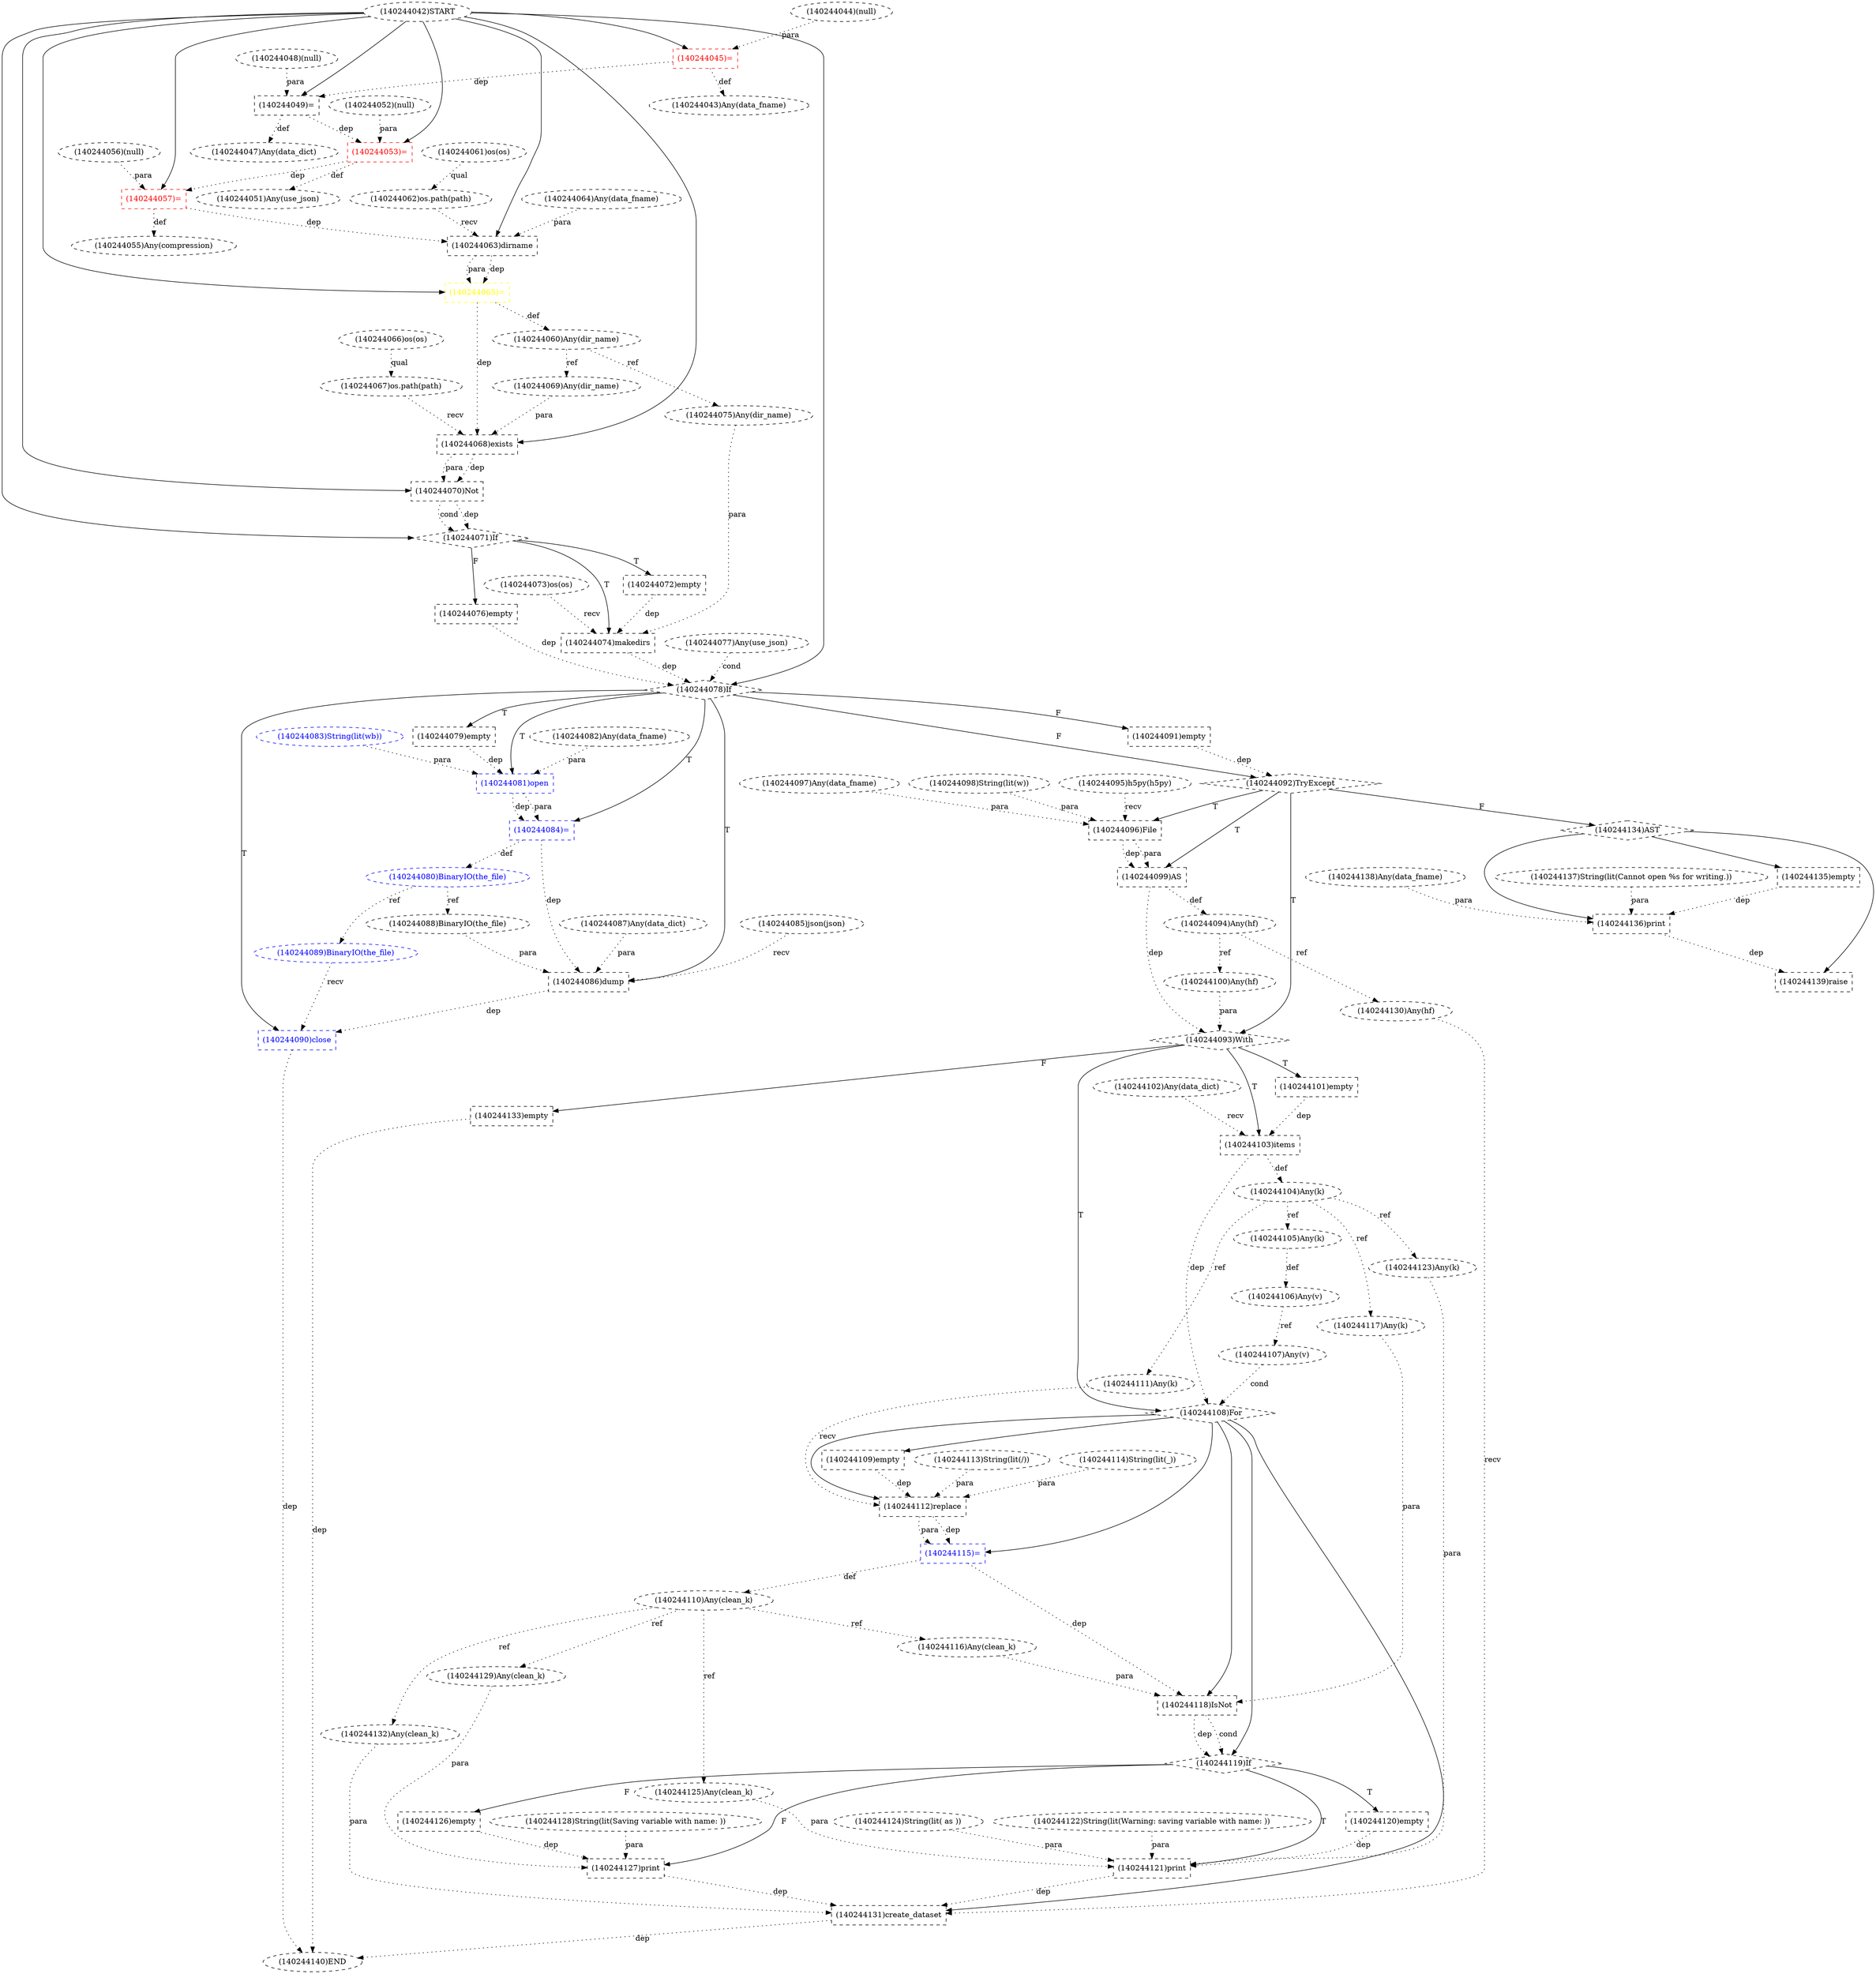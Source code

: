 digraph G {
1 [label="(140244091)empty" shape=box style=dashed]
2 [label="(140244140)END" style=dashed]
3 [label="(140244086)dump" shape=box style=dashed]
4 [label="(140244078)If" shape=diamond style=dashed]
5 [label="(140244064)Any(data_fname)" shape=ellipse style=dashed]
6 [label="(140244063)dirname" shape=box style=dashed]
7 [label="(140244134)AST" shape=diamond style=dashed]
8 [label="(140244071)If" shape=diamond style=dashed]
9 [label="(140244122)String(lit(Warning: saving variable with name: ))" shape=ellipse style=dashed]
10 [label="(140244047)Any(data_dict)" shape=ellipse style=dashed]
11 [label="(140244069)Any(dir_name)" shape=ellipse style=dashed]
12 [label="(140244084)=" shape=box style=dashed color=blue fontcolor=blue]
13 [label="(140244080)BinaryIO(the_file)" shape=ellipse style=dashed color=blue fontcolor=blue]
14 [label="(140244129)Any(clean_k)" shape=ellipse style=dashed]
15 [label="(140244132)Any(clean_k)" shape=ellipse style=dashed]
16 [label="(140244082)Any(data_fname)" shape=ellipse style=dashed]
17 [label="(140244135)empty" shape=box style=dashed]
18 [label="(140244116)Any(clean_k)" shape=ellipse style=dashed]
19 [label="(140244105)Any(k)" shape=ellipse style=dashed]
20 [label="(140244130)Any(hf)" shape=ellipse style=dashed]
21 [label="(140244076)empty" shape=box style=dashed]
22 [label="(140244139)raise" shape=box style=dashed]
23 [label="(140244123)Any(k)" shape=ellipse style=dashed]
24 [label="(140244099)AS" shape=box style=dashed]
25 [label="(140244057)=" shape=box style=dashed color=red fontcolor=red]
26 [label="(140244104)Any(k)" shape=ellipse style=dashed]
27 [label="(140244114)String(lit(_))" shape=ellipse style=dashed]
28 [label="(140244066)os(os)" shape=ellipse style=dashed]
29 [label="(140244090)close" shape=box style=dashed color=blue fontcolor=blue]
30 [label="(140244136)print" shape=box style=dashed]
31 [label="(140244085)json(json)" shape=ellipse style=dashed]
32 [label="(140244111)Any(k)" shape=ellipse style=dashed]
33 [label="(140244097)Any(data_fname)" shape=ellipse style=dashed]
34 [label="(140244073)os(os)" shape=ellipse style=dashed]
35 [label="(140244107)Any(v)" shape=ellipse style=dashed]
36 [label="(140244137)String(lit(Cannot open %s for writing.))" shape=ellipse style=dashed]
37 [label="(140244042)START" style=dashed]
38 [label="(140244126)empty" shape=box style=dashed]
39 [label="(140244125)Any(clean_k)" shape=ellipse style=dashed]
40 [label="(140244102)Any(data_dict)" shape=ellipse style=dashed]
41 [label="(140244103)items" shape=box style=dashed]
42 [label="(140244053)=" shape=box style=dashed color=red fontcolor=red]
43 [label="(140244088)BinaryIO(the_file)" shape=ellipse style=dashed]
44 [label="(140244101)empty" shape=box style=dashed]
45 [label="(140244087)Any(data_dict)" shape=ellipse style=dashed]
46 [label="(140244051)Any(use_json)" shape=ellipse style=dashed]
47 [label="(140244068)exists" shape=box style=dashed]
48 [label="(140244128)String(lit(Saving variable with name: ))" shape=ellipse style=dashed]
49 [label="(140244077)Any(use_json)" shape=ellipse style=dashed]
50 [label="(140244083)String(lit(wb))" shape=ellipse style=dashed color=blue fontcolor=blue]
51 [label="(140244094)Any(hf)" shape=ellipse style=dashed]
52 [label="(140244121)print" shape=box style=dashed]
53 [label="(140244070)Not" shape=box style=dashed]
54 [label="(140244112)replace" shape=box style=dashed]
55 [label="(140244118)IsNot" shape=box style=dashed]
56 [label="(140244062)os.path(path)" shape=ellipse style=dashed]
57 [label="(140244060)Any(dir_name)" shape=ellipse style=dashed]
58 [label="(140244138)Any(data_fname)" shape=ellipse style=dashed]
59 [label="(140244075)Any(dir_name)" shape=ellipse style=dashed]
60 [label="(140244108)For" shape=diamond style=dashed]
61 [label="(140244089)BinaryIO(the_file)" shape=ellipse style=dashed color=blue fontcolor=blue]
62 [label="(140244056)(null)" shape=ellipse style=dashed]
63 [label="(140244113)String(lit(/))" shape=ellipse style=dashed]
64 [label="(140244044)(null)" shape=ellipse style=dashed]
65 [label="(140244098)String(lit(w))" shape=ellipse style=dashed]
66 [label="(140244119)If" shape=diamond style=dashed]
67 [label="(140244048)(null)" shape=ellipse style=dashed]
68 [label="(140244079)empty" shape=box style=dashed]
69 [label="(140244049)=" shape=box style=dashed color=black fontcolor=black]
70 [label="(140244110)Any(clean_k)" shape=ellipse style=dashed]
71 [label="(140244052)(null)" shape=ellipse style=dashed]
72 [label="(140244067)os.path(path)" shape=ellipse style=dashed]
73 [label="(140244065)=" shape=box style=dashed color=yellow fontcolor=yellow]
74 [label="(140244043)Any(data_fname)" shape=ellipse style=dashed]
75 [label="(140244055)Any(compression)" shape=ellipse style=dashed]
76 [label="(140244092)TryExcept" shape=diamond style=dashed]
77 [label="(140244115)=" shape=box style=dashed color=blue fontcolor=blue]
78 [label="(140244072)empty" shape=box style=dashed]
79 [label="(140244109)empty" shape=box style=dashed]
80 [label="(140244100)Any(hf)" shape=ellipse style=dashed]
81 [label="(140244061)os(os)" shape=ellipse style=dashed]
82 [label="(140244074)makedirs" shape=box style=dashed]
83 [label="(140244095)h5py(h5py)" shape=ellipse style=dashed]
84 [label="(140244096)File" shape=box style=dashed]
85 [label="(140244093)With" shape=diamond style=dashed]
86 [label="(140244124)String(lit( as ))" shape=ellipse style=dashed]
87 [label="(140244106)Any(v)" shape=ellipse style=dashed]
88 [label="(140244120)empty" shape=box style=dashed]
89 [label="(140244127)print" shape=box style=dashed]
90 [label="(140244081)open" shape=box style=dashed color=blue fontcolor=blue]
91 [label="(140244117)Any(k)" shape=ellipse style=dashed]
92 [label="(140244045)=" shape=box style=dashed color=red fontcolor=red]
93 [label="(140244133)empty" shape=box style=dashed]
94 [label="(140244131)create_dataset" shape=box style=dashed]
4 -> 1 [label="F"];
29 -> 2 [label="dep" style=dotted];
93 -> 2 [label="dep" style=dotted];
94 -> 2 [label="dep" style=dotted];
4 -> 3 [label="T"];
31 -> 3 [label="recv" style=dotted];
45 -> 3 [label="para" style=dotted];
43 -> 3 [label="para" style=dotted];
12 -> 3 [label="dep" style=dotted];
37 -> 4 [label="" style=solid];
49 -> 4 [label="cond" style=dotted];
82 -> 4 [label="dep" style=dotted];
21 -> 4 [label="dep" style=dotted];
37 -> 6 [label="" style=solid];
56 -> 6 [label="recv" style=dotted];
5 -> 6 [label="para" style=dotted];
25 -> 6 [label="dep" style=dotted];
76 -> 7 [label="F"];
37 -> 8 [label="" style=solid];
53 -> 8 [label="dep" style=dotted];
53 -> 8 [label="cond" style=dotted];
69 -> 10 [label="def" style=dotted];
57 -> 11 [label="ref" style=dotted];
4 -> 12 [label="T"];
90 -> 12 [label="dep" style=dotted];
90 -> 12 [label="para" style=dotted];
12 -> 13 [label="def" style=dotted];
70 -> 14 [label="ref" style=dotted];
70 -> 15 [label="ref" style=dotted];
7 -> 17 [label="" style=solid];
70 -> 18 [label="ref" style=dotted];
26 -> 19 [label="ref" style=dotted];
51 -> 20 [label="ref" style=dotted];
8 -> 21 [label="F"];
7 -> 22 [label="" style=solid];
30 -> 22 [label="dep" style=dotted];
26 -> 23 [label="ref" style=dotted];
76 -> 24 [label="T"];
84 -> 24 [label="dep" style=dotted];
84 -> 24 [label="para" style=dotted];
37 -> 25 [label="" style=solid];
62 -> 25 [label="para" style=dotted];
42 -> 25 [label="dep" style=dotted];
41 -> 26 [label="def" style=dotted];
4 -> 29 [label="T"];
61 -> 29 [label="recv" style=dotted];
3 -> 29 [label="dep" style=dotted];
7 -> 30 [label="" style=solid];
36 -> 30 [label="para" style=dotted];
58 -> 30 [label="para" style=dotted];
17 -> 30 [label="dep" style=dotted];
26 -> 32 [label="ref" style=dotted];
87 -> 35 [label="ref" style=dotted];
66 -> 38 [label="F"];
70 -> 39 [label="ref" style=dotted];
85 -> 41 [label="T"];
40 -> 41 [label="recv" style=dotted];
44 -> 41 [label="dep" style=dotted];
37 -> 42 [label="" style=solid];
71 -> 42 [label="para" style=dotted];
69 -> 42 [label="dep" style=dotted];
13 -> 43 [label="ref" style=dotted];
85 -> 44 [label="T"];
42 -> 46 [label="def" style=dotted];
37 -> 47 [label="" style=solid];
72 -> 47 [label="recv" style=dotted];
11 -> 47 [label="para" style=dotted];
73 -> 47 [label="dep" style=dotted];
24 -> 51 [label="def" style=dotted];
66 -> 52 [label="T"];
9 -> 52 [label="para" style=dotted];
23 -> 52 [label="para" style=dotted];
86 -> 52 [label="para" style=dotted];
39 -> 52 [label="para" style=dotted];
88 -> 52 [label="dep" style=dotted];
37 -> 53 [label="" style=solid];
47 -> 53 [label="dep" style=dotted];
47 -> 53 [label="para" style=dotted];
60 -> 54 [label="" style=solid];
32 -> 54 [label="recv" style=dotted];
63 -> 54 [label="para" style=dotted];
27 -> 54 [label="para" style=dotted];
79 -> 54 [label="dep" style=dotted];
60 -> 55 [label="" style=solid];
18 -> 55 [label="para" style=dotted];
91 -> 55 [label="para" style=dotted];
77 -> 55 [label="dep" style=dotted];
81 -> 56 [label="qual" style=dotted];
73 -> 57 [label="def" style=dotted];
57 -> 59 [label="ref" style=dotted];
85 -> 60 [label="T"];
41 -> 60 [label="dep" style=dotted];
35 -> 60 [label="cond" style=dotted];
13 -> 61 [label="ref" style=dotted];
60 -> 66 [label="" style=solid];
55 -> 66 [label="dep" style=dotted];
55 -> 66 [label="cond" style=dotted];
4 -> 68 [label="T"];
37 -> 69 [label="" style=solid];
67 -> 69 [label="para" style=dotted];
92 -> 69 [label="dep" style=dotted];
77 -> 70 [label="def" style=dotted];
28 -> 72 [label="qual" style=dotted];
37 -> 73 [label="" style=solid];
6 -> 73 [label="dep" style=dotted];
6 -> 73 [label="para" style=dotted];
92 -> 74 [label="def" style=dotted];
25 -> 75 [label="def" style=dotted];
4 -> 76 [label="F"];
1 -> 76 [label="dep" style=dotted];
60 -> 77 [label="" style=solid];
54 -> 77 [label="dep" style=dotted];
54 -> 77 [label="para" style=dotted];
8 -> 78 [label="T"];
60 -> 79 [label="" style=solid];
51 -> 80 [label="ref" style=dotted];
8 -> 82 [label="T"];
34 -> 82 [label="recv" style=dotted];
59 -> 82 [label="para" style=dotted];
78 -> 82 [label="dep" style=dotted];
76 -> 84 [label="T"];
83 -> 84 [label="recv" style=dotted];
33 -> 84 [label="para" style=dotted];
65 -> 84 [label="para" style=dotted];
76 -> 85 [label="T"];
24 -> 85 [label="dep" style=dotted];
80 -> 85 [label="para" style=dotted];
19 -> 87 [label="def" style=dotted];
66 -> 88 [label="T"];
66 -> 89 [label="F"];
48 -> 89 [label="para" style=dotted];
14 -> 89 [label="para" style=dotted];
38 -> 89 [label="dep" style=dotted];
4 -> 90 [label="T"];
16 -> 90 [label="para" style=dotted];
50 -> 90 [label="para" style=dotted];
68 -> 90 [label="dep" style=dotted];
26 -> 91 [label="ref" style=dotted];
37 -> 92 [label="" style=solid];
64 -> 92 [label="para" style=dotted];
85 -> 93 [label="F"];
60 -> 94 [label="" style=solid];
20 -> 94 [label="recv" style=dotted];
15 -> 94 [label="para" style=dotted];
89 -> 94 [label="dep" style=dotted];
52 -> 94 [label="dep" style=dotted];
}